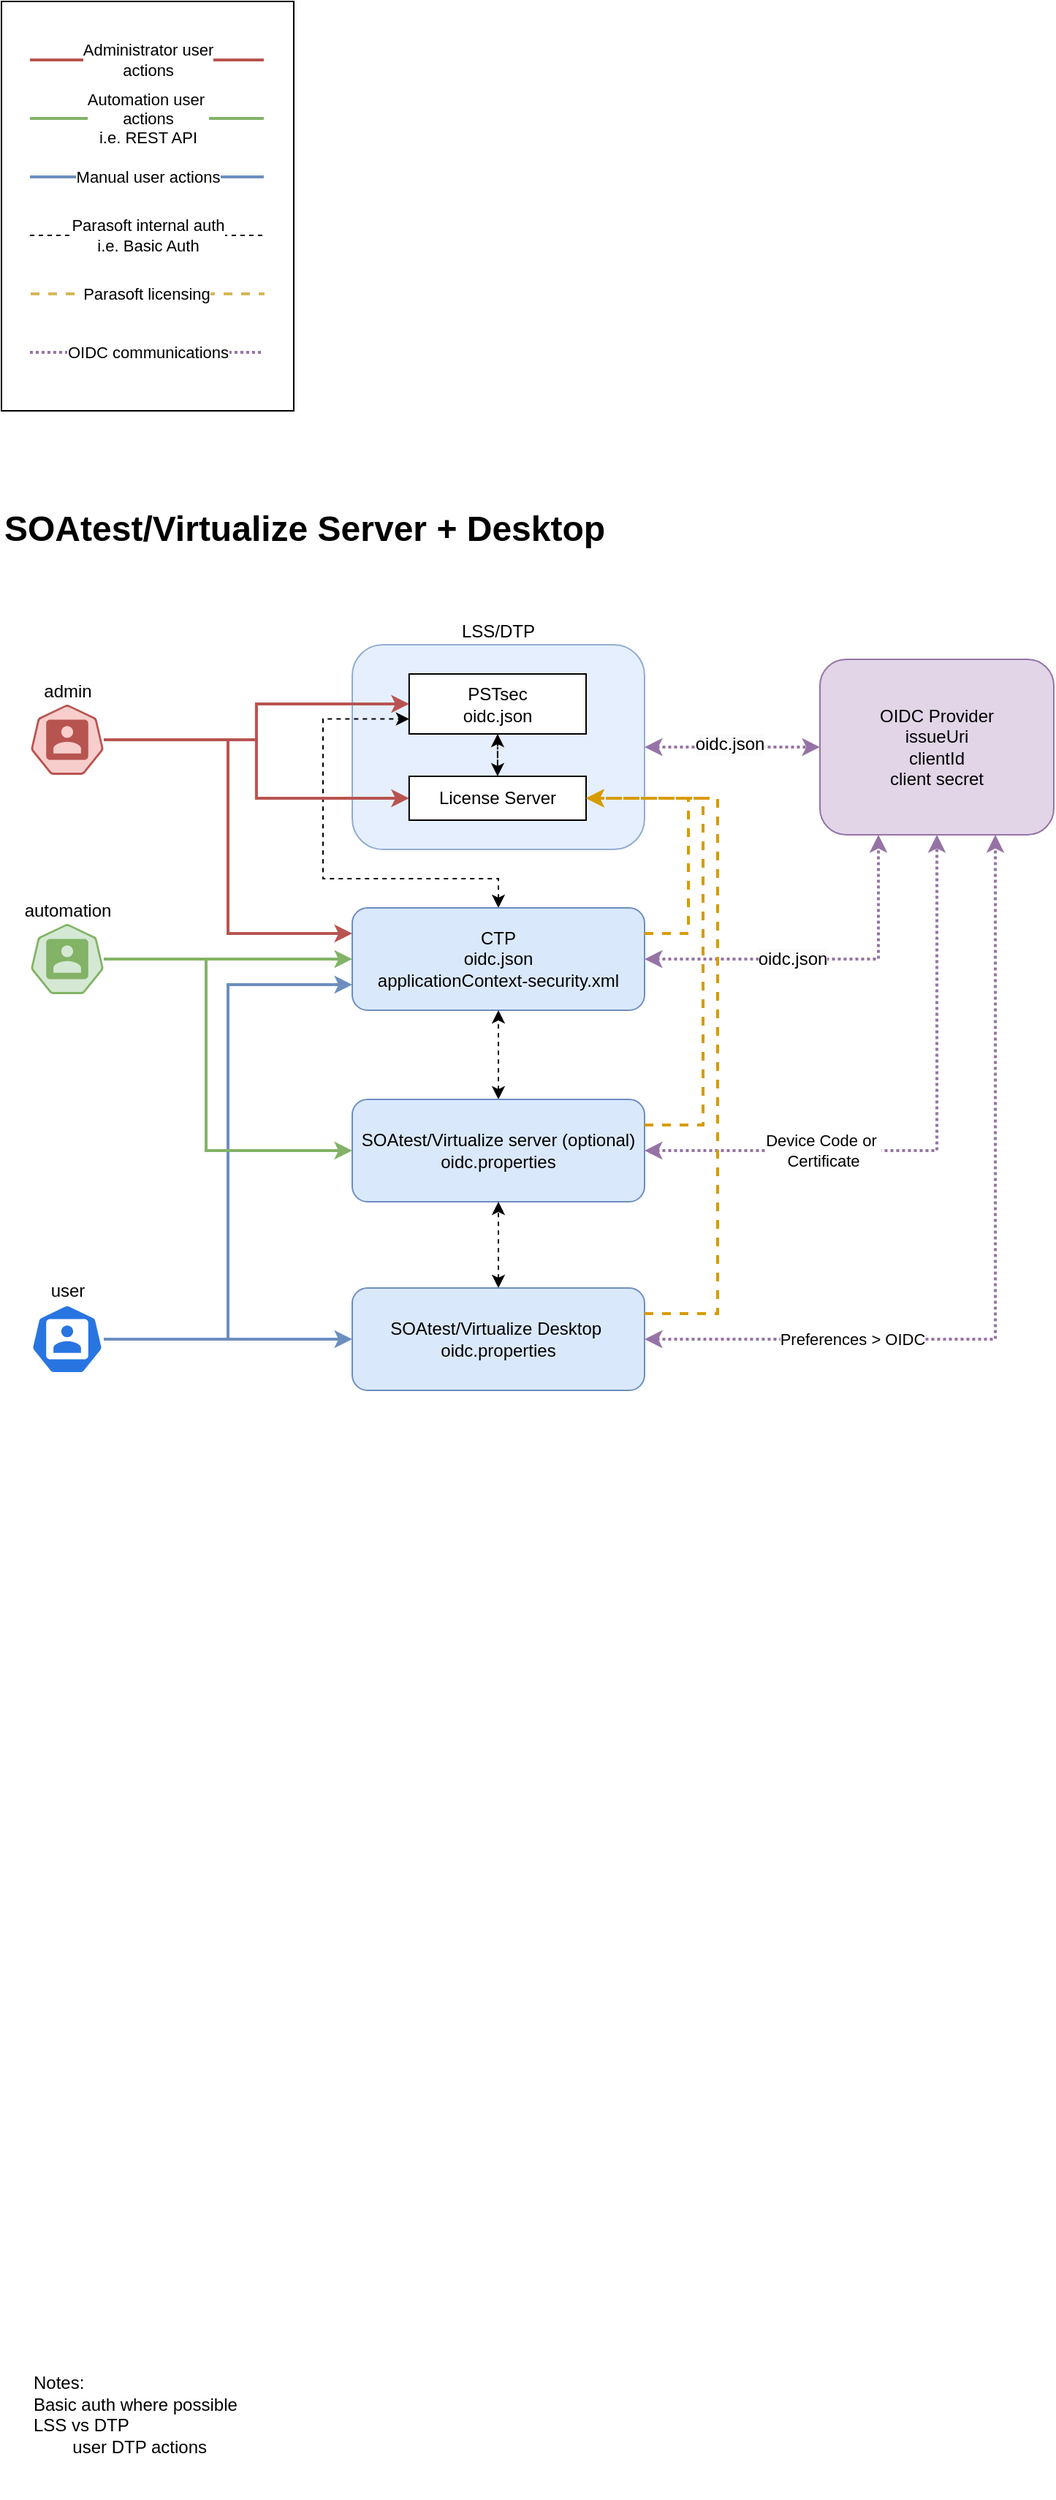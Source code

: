 <mxfile version="27.0.4" pages="2">
  <diagram name="server" id="zfWgrGRvzGyUHNK5W11o">
    <mxGraphModel dx="2066" dy="2203" grid="1" gridSize="10" guides="1" tooltips="1" connect="1" arrows="1" fold="1" page="1" pageScale="1" pageWidth="850" pageHeight="1100" math="0" shadow="0">
      <root>
        <mxCell id="0" />
        <mxCell id="1" parent="0" />
        <mxCell id="5ql7LLEaY8ut6cnvN6Mg-6" value="LSS/DTP" style="rounded=1;whiteSpace=wrap;html=1;labelPosition=center;verticalLabelPosition=top;align=center;verticalAlign=bottom;opacity=70;fillColor=#dae8fc;strokeColor=#6c8ebf;" parent="1" vertex="1">
          <mxGeometry x="320" y="320" width="200" height="140" as="geometry" />
        </mxCell>
        <mxCell id="sDlZ1h2PksgqAk2rioa3-7" style="edgeStyle=orthogonalEdgeStyle;rounded=0;orthogonalLoop=1;jettySize=auto;html=1;entryX=0;entryY=0.75;entryDx=0;entryDy=0;startArrow=classic;startFill=1;dashed=1;strokeWidth=1;" parent="1" source="5ql7LLEaY8ut6cnvN6Mg-7" target="5ql7LLEaY8ut6cnvN6Mg-5" edge="1">
          <mxGeometry relative="1" as="geometry">
            <Array as="points">
              <mxPoint x="420" y="480" />
              <mxPoint x="300" y="480" />
              <mxPoint x="300" y="371" />
            </Array>
          </mxGeometry>
        </mxCell>
        <mxCell id="sDlZ1h2PksgqAk2rioa3-10" style="edgeStyle=orthogonalEdgeStyle;rounded=0;orthogonalLoop=1;jettySize=auto;html=1;entryX=0.25;entryY=1;entryDx=0;entryDy=0;dashed=1;dashPattern=1 1;startArrow=classic;startFill=1;fillColor=#e1d5e7;strokeColor=#9673a6;strokeWidth=2;" parent="1" source="5ql7LLEaY8ut6cnvN6Mg-7" target="5ql7LLEaY8ut6cnvN6Mg-10" edge="1">
          <mxGeometry relative="1" as="geometry" />
        </mxCell>
        <mxCell id="sDlZ1h2PksgqAk2rioa3-16" value="&lt;span style=&quot;font-size: 12px; text-wrap: wrap; background-color: rgb(251, 251, 251);&quot;&gt;oidc.json&lt;/span&gt;" style="edgeLabel;html=1;align=center;verticalAlign=middle;resizable=0;points=[];" parent="sDlZ1h2PksgqAk2rioa3-10" vertex="1" connectable="0">
          <mxGeometry x="-0.178" relative="1" as="geometry">
            <mxPoint as="offset" />
          </mxGeometry>
        </mxCell>
        <mxCell id="5ql7LLEaY8ut6cnvN6Mg-7" value="CTP&lt;div&gt;&lt;div&gt;oidc.json&lt;/div&gt;&lt;div&gt;applicationContext-security.xml&lt;/div&gt;&lt;/div&gt;" style="rounded=1;whiteSpace=wrap;html=1;fillColor=#dae8fc;strokeColor=#6c8ebf;" parent="1" vertex="1">
          <mxGeometry x="320" y="500" width="200" height="70" as="geometry" />
        </mxCell>
        <mxCell id="sDlZ1h2PksgqAk2rioa3-9" style="edgeStyle=orthogonalEdgeStyle;rounded=0;orthogonalLoop=1;jettySize=auto;html=1;entryX=0.5;entryY=1;entryDx=0;entryDy=0;dashed=1;dashPattern=1 1;startArrow=classic;startFill=1;fillColor=#e1d5e7;strokeColor=#9673a6;strokeWidth=2;" parent="1" source="5ql7LLEaY8ut6cnvN6Mg-9" target="5ql7LLEaY8ut6cnvN6Mg-10" edge="1">
          <mxGeometry relative="1" as="geometry" />
        </mxCell>
        <mxCell id="sDlZ1h2PksgqAk2rioa3-15" value="Device Code or&amp;nbsp;&lt;div&gt;Certificate&lt;/div&gt;" style="edgeLabel;html=1;align=center;verticalAlign=middle;resizable=0;points=[];" parent="sDlZ1h2PksgqAk2rioa3-9" vertex="1" connectable="0">
          <mxGeometry x="-0.237" y="-2" relative="1" as="geometry">
            <mxPoint x="-37" y="-2" as="offset" />
          </mxGeometry>
        </mxCell>
        <mxCell id="sDlZ1h2PksgqAk2rioa3-11" style="edgeStyle=orthogonalEdgeStyle;rounded=0;orthogonalLoop=1;jettySize=auto;html=1;entryX=0.5;entryY=1;entryDx=0;entryDy=0;startArrow=classic;startFill=1;dashed=1;strokeWidth=1;" parent="1" source="5ql7LLEaY8ut6cnvN6Mg-9" target="5ql7LLEaY8ut6cnvN6Mg-7" edge="1">
          <mxGeometry relative="1" as="geometry" />
        </mxCell>
        <mxCell id="5ql7LLEaY8ut6cnvN6Mg-9" value="SOAtest/Virtualize server (optional)&lt;div&gt;&lt;div&gt;&lt;div&gt;oidc.properties&lt;/div&gt;&lt;/div&gt;&lt;/div&gt;" style="rounded=1;whiteSpace=wrap;html=1;fillColor=#dae8fc;strokeColor=#6c8ebf;" parent="1" vertex="1">
          <mxGeometry x="320" y="631" width="200" height="70" as="geometry" />
        </mxCell>
        <mxCell id="5ql7LLEaY8ut6cnvN6Mg-10" value="OIDC Provider&lt;div&gt;issueUri&lt;br&gt;&lt;div&gt;clientId&lt;/div&gt;&lt;div&gt;client secret&lt;/div&gt;&lt;/div&gt;" style="rounded=1;whiteSpace=wrap;html=1;fillColor=#e1d5e7;strokeColor=#9673a6;" parent="1" vertex="1">
          <mxGeometry x="640" y="330" width="160" height="120" as="geometry" />
        </mxCell>
        <mxCell id="sDlZ1h2PksgqAk2rioa3-12" style="edgeStyle=orthogonalEdgeStyle;rounded=0;orthogonalLoop=1;jettySize=auto;html=1;entryX=0;entryY=0.75;entryDx=0;entryDy=0;fillColor=#dae8fc;strokeColor=#6c8ebf;strokeWidth=2;" parent="1" source="5ql7LLEaY8ut6cnvN6Mg-13" target="5ql7LLEaY8ut6cnvN6Mg-7" edge="1">
          <mxGeometry relative="1" as="geometry" />
        </mxCell>
        <mxCell id="5ql7LLEaY8ut6cnvN6Mg-13" value="user" style="aspect=fixed;sketch=0;html=1;dashed=0;whitespace=wrap;fillColor=#2875E2;strokeColor=#ffffff;points=[[0.005,0.63,0],[0.1,0.2,0],[0.9,0.2,0],[0.5,0,0],[0.995,0.63,0],[0.72,0.99,0],[0.5,1,0],[0.28,0.99,0]];shape=mxgraph.kubernetes.icon2;prIcon=user;labelPosition=center;verticalLabelPosition=top;align=center;verticalAlign=bottom;" parent="1" vertex="1">
          <mxGeometry x="100" y="771" width="50" height="48" as="geometry" />
        </mxCell>
        <mxCell id="sDlZ1h2PksgqAk2rioa3-1" style="edgeStyle=orthogonalEdgeStyle;rounded=0;orthogonalLoop=1;jettySize=auto;html=1;entryX=0;entryY=0.5;entryDx=0;entryDy=0;fillColor=#f8cecc;strokeColor=#b85450;strokeWidth=2;" parent="1" source="5ql7LLEaY8ut6cnvN6Mg-17" target="5ql7LLEaY8ut6cnvN6Mg-5" edge="1">
          <mxGeometry relative="1" as="geometry" />
        </mxCell>
        <mxCell id="sDlZ1h2PksgqAk2rioa3-5" style="edgeStyle=orthogonalEdgeStyle;rounded=0;orthogonalLoop=1;jettySize=auto;html=1;entryX=0;entryY=0.5;entryDx=0;entryDy=0;fillColor=#f8cecc;strokeColor=#b85450;strokeWidth=2;" parent="1" source="5ql7LLEaY8ut6cnvN6Mg-17" target="5ql7LLEaY8ut6cnvN6Mg-4" edge="1">
          <mxGeometry relative="1" as="geometry" />
        </mxCell>
        <mxCell id="sDlZ1h2PksgqAk2rioa3-13" style="edgeStyle=orthogonalEdgeStyle;rounded=0;orthogonalLoop=1;jettySize=auto;html=1;entryX=0;entryY=0.25;entryDx=0;entryDy=0;fillColor=#f8cecc;strokeColor=#b85450;strokeWidth=2;" parent="1" source="5ql7LLEaY8ut6cnvN6Mg-17" target="5ql7LLEaY8ut6cnvN6Mg-7" edge="1">
          <mxGeometry relative="1" as="geometry" />
        </mxCell>
        <mxCell id="5ql7LLEaY8ut6cnvN6Mg-17" value="admin" style="aspect=fixed;sketch=0;html=1;dashed=0;whitespace=wrap;fillColor=#f8cecc;strokeColor=#b85450;points=[[0.005,0.63,0],[0.1,0.2,0],[0.9,0.2,0],[0.5,0,0],[0.995,0.63,0],[0.72,0.99,0],[0.5,1,0],[0.28,0.99,0]];shape=mxgraph.kubernetes.icon2;prIcon=user;labelPosition=center;verticalLabelPosition=top;align=center;verticalAlign=bottom;" parent="1" vertex="1">
          <mxGeometry x="100" y="361" width="50" height="48" as="geometry" />
        </mxCell>
        <mxCell id="sDlZ1h2PksgqAk2rioa3-4" style="edgeStyle=orthogonalEdgeStyle;rounded=0;orthogonalLoop=1;jettySize=auto;html=1;fillColor=#fff2cc;strokeColor=#000000;dashed=1;startArrow=classic;startFill=1;" parent="1" source="5ql7LLEaY8ut6cnvN6Mg-4" target="5ql7LLEaY8ut6cnvN6Mg-5" edge="1">
          <mxGeometry relative="1" as="geometry" />
        </mxCell>
        <mxCell id="sDlZ1h2PksgqAk2rioa3-14" style="edgeStyle=orthogonalEdgeStyle;rounded=0;orthogonalLoop=1;jettySize=auto;html=1;entryX=0;entryY=0.5;entryDx=0;entryDy=0;dashed=1;dashPattern=1 1;startArrow=classic;startFill=1;exitX=1;exitY=0.5;exitDx=0;exitDy=0;fillColor=#e1d5e7;strokeColor=#9673a6;strokeWidth=2;" parent="1" source="5ql7LLEaY8ut6cnvN6Mg-6" target="5ql7LLEaY8ut6cnvN6Mg-10" edge="1">
          <mxGeometry relative="1" as="geometry" />
        </mxCell>
        <mxCell id="sDlZ1h2PksgqAk2rioa3-18" value="&lt;div style=&quot;font-size: 12px; text-wrap: wrap; background-color: rgb(251, 251, 251);&quot;&gt;oidc.json&lt;/div&gt;" style="edgeLabel;html=1;align=center;verticalAlign=middle;resizable=0;points=[];" parent="sDlZ1h2PksgqAk2rioa3-14" vertex="1" connectable="0">
          <mxGeometry x="-0.035" y="2" relative="1" as="geometry">
            <mxPoint as="offset" />
          </mxGeometry>
        </mxCell>
        <mxCell id="5ql7LLEaY8ut6cnvN6Mg-4" value="License Server" style="rounded=0;whiteSpace=wrap;html=1;" parent="1" vertex="1">
          <mxGeometry x="358.93" y="410" width="121.07" height="30" as="geometry" />
        </mxCell>
        <mxCell id="5ql7LLEaY8ut6cnvN6Mg-5" value="PSTsec&lt;div&gt;oidc.json&lt;/div&gt;" style="rounded=0;whiteSpace=wrap;html=1;" parent="1" vertex="1">
          <mxGeometry x="358.93" y="340" width="121.07" height="41" as="geometry" />
        </mxCell>
        <mxCell id="sDlZ1h2PksgqAk2rioa3-3" style="edgeStyle=orthogonalEdgeStyle;rounded=0;orthogonalLoop=1;jettySize=auto;html=1;entryX=0;entryY=0.5;entryDx=0;entryDy=0;fillColor=#dae8fc;strokeColor=#6c8ebf;strokeWidth=2;" parent="1" source="5ql7LLEaY8ut6cnvN6Mg-13" target="3Ru9GvfBmVZhPDts_vJh-1" edge="1">
          <mxGeometry relative="1" as="geometry">
            <Array as="points" />
          </mxGeometry>
        </mxCell>
        <mxCell id="sDlZ1h2PksgqAk2rioa3-8" style="edgeStyle=orthogonalEdgeStyle;rounded=0;orthogonalLoop=1;jettySize=auto;html=1;fillColor=#ffe6cc;strokeColor=#d79b00;strokeWidth=2;dashed=1;exitX=1;exitY=0.25;exitDx=0;exitDy=0;entryX=1;entryY=0.5;entryDx=0;entryDy=0;" parent="1" source="5ql7LLEaY8ut6cnvN6Mg-7" target="5ql7LLEaY8ut6cnvN6Mg-4" edge="1">
          <mxGeometry relative="1" as="geometry">
            <mxPoint x="450" y="500" as="sourcePoint" />
            <mxPoint x="450" y="440" as="targetPoint" />
            <Array as="points">
              <mxPoint x="550" y="518" />
              <mxPoint x="550" y="425" />
            </Array>
          </mxGeometry>
        </mxCell>
        <mxCell id="sDlZ1h2PksgqAk2rioa3-21" style="edgeStyle=orthogonalEdgeStyle;rounded=0;orthogonalLoop=1;jettySize=auto;html=1;entryX=0;entryY=0.5;entryDx=0;entryDy=0;fillColor=#d5e8d4;strokeColor=#82b366;strokeWidth=2;" parent="1" source="sDlZ1h2PksgqAk2rioa3-19" target="5ql7LLEaY8ut6cnvN6Mg-7" edge="1">
          <mxGeometry relative="1" as="geometry" />
        </mxCell>
        <mxCell id="sDlZ1h2PksgqAk2rioa3-22" style="edgeStyle=orthogonalEdgeStyle;rounded=0;orthogonalLoop=1;jettySize=auto;html=1;entryX=0;entryY=0.5;entryDx=0;entryDy=0;fillColor=#d5e8d4;strokeColor=#82b366;strokeWidth=2;" parent="1" source="sDlZ1h2PksgqAk2rioa3-19" target="5ql7LLEaY8ut6cnvN6Mg-9" edge="1">
          <mxGeometry relative="1" as="geometry">
            <Array as="points">
              <mxPoint x="220" y="535" />
              <mxPoint x="220" y="666" />
            </Array>
          </mxGeometry>
        </mxCell>
        <mxCell id="sDlZ1h2PksgqAk2rioa3-19" value="automation" style="aspect=fixed;sketch=0;html=1;dashed=0;whitespace=wrap;fillColor=#d5e8d4;strokeColor=#82b366;points=[[0.005,0.63,0],[0.1,0.2,0],[0.9,0.2,0],[0.5,0,0],[0.995,0.63,0],[0.72,0.99,0],[0.5,1,0],[0.28,0.99,0]];shape=mxgraph.kubernetes.icon2;prIcon=user;labelPosition=center;verticalLabelPosition=top;align=center;verticalAlign=bottom;" parent="1" vertex="1">
          <mxGeometry x="100" y="511" width="50" height="48" as="geometry" />
        </mxCell>
        <mxCell id="3Ru9GvfBmVZhPDts_vJh-2" style="edgeStyle=orthogonalEdgeStyle;rounded=0;orthogonalLoop=1;jettySize=auto;html=1;entryX=0.5;entryY=1;entryDx=0;entryDy=0;dashed=1;startArrow=classic;startFill=1;strokeWidth=1;" parent="1" source="3Ru9GvfBmVZhPDts_vJh-1" target="5ql7LLEaY8ut6cnvN6Mg-9" edge="1">
          <mxGeometry relative="1" as="geometry" />
        </mxCell>
        <mxCell id="3Ru9GvfBmVZhPDts_vJh-3" style="edgeStyle=orthogonalEdgeStyle;rounded=0;orthogonalLoop=1;jettySize=auto;html=1;entryX=0.75;entryY=1;entryDx=0;entryDy=0;dashed=1;dashPattern=1 1;fillColor=#e1d5e7;strokeColor=#9673a6;strokeWidth=2;startArrow=classic;startFill=1;" parent="1" source="3Ru9GvfBmVZhPDts_vJh-1" target="5ql7LLEaY8ut6cnvN6Mg-10" edge="1">
          <mxGeometry relative="1" as="geometry" />
        </mxCell>
        <mxCell id="3Ru9GvfBmVZhPDts_vJh-4" value="Preferences &amp;gt; OIDC" style="edgeLabel;html=1;align=center;verticalAlign=middle;resizable=0;points=[];" parent="3Ru9GvfBmVZhPDts_vJh-3" vertex="1" connectable="0">
          <mxGeometry x="-0.388" y="-1" relative="1" as="geometry">
            <mxPoint x="-37" y="-1" as="offset" />
          </mxGeometry>
        </mxCell>
        <mxCell id="3Ru9GvfBmVZhPDts_vJh-1" value="SOAtest/Virtualize Desktop&amp;nbsp;&lt;div&gt;&lt;div&gt;oidc.properties&lt;/div&gt;&lt;/div&gt;" style="rounded=1;whiteSpace=wrap;html=1;fillColor=#dae8fc;strokeColor=#6c8ebf;" parent="1" vertex="1">
          <mxGeometry x="320" y="760" width="200" height="70" as="geometry" />
        </mxCell>
        <mxCell id="3Ru9GvfBmVZhPDts_vJh-6" style="edgeStyle=orthogonalEdgeStyle;rounded=0;orthogonalLoop=1;jettySize=auto;html=1;fillColor=#ffe6cc;strokeColor=#d79b00;strokeWidth=2;dashed=1;entryX=1;entryY=0.5;entryDx=0;entryDy=0;exitX=1;exitY=0.25;exitDx=0;exitDy=0;" parent="1" source="5ql7LLEaY8ut6cnvN6Mg-9" target="5ql7LLEaY8ut6cnvN6Mg-4" edge="1">
          <mxGeometry relative="1" as="geometry">
            <mxPoint x="470" y="520" as="sourcePoint" />
            <mxPoint x="470" y="460" as="targetPoint" />
            <Array as="points">
              <mxPoint x="560" y="649" />
              <mxPoint x="560" y="425" />
            </Array>
          </mxGeometry>
        </mxCell>
        <mxCell id="3Ru9GvfBmVZhPDts_vJh-7" style="edgeStyle=orthogonalEdgeStyle;rounded=0;orthogonalLoop=1;jettySize=auto;html=1;fillColor=#ffe6cc;strokeColor=#d79b00;strokeWidth=2;dashed=1;entryX=1;entryY=0.5;entryDx=0;entryDy=0;exitX=1;exitY=0.25;exitDx=0;exitDy=0;" parent="1" source="3Ru9GvfBmVZhPDts_vJh-1" target="5ql7LLEaY8ut6cnvN6Mg-4" edge="1">
          <mxGeometry relative="1" as="geometry">
            <mxPoint x="530" y="659" as="sourcePoint" />
            <mxPoint x="490" y="435" as="targetPoint" />
            <Array as="points">
              <mxPoint x="570" y="778" />
              <mxPoint x="570" y="425" />
            </Array>
          </mxGeometry>
        </mxCell>
        <mxCell id="3Ru9GvfBmVZhPDts_vJh-17" value="" style="group" parent="1" vertex="1" connectable="0">
          <mxGeometry x="80" y="-120" width="200" height="280" as="geometry" />
        </mxCell>
        <mxCell id="3Ru9GvfBmVZhPDts_vJh-12" value="" style="rounded=0;whiteSpace=wrap;html=1;" parent="3Ru9GvfBmVZhPDts_vJh-17" vertex="1">
          <mxGeometry width="200" height="280" as="geometry" />
        </mxCell>
        <mxCell id="sDlZ1h2PksgqAk2rioa3-23" value="" style="endArrow=none;html=1;rounded=0;strokeWidth=2;fillColor=#f8cecc;strokeColor=#b85450;" parent="3Ru9GvfBmVZhPDts_vJh-17" edge="1">
          <mxGeometry width="50" height="50" relative="1" as="geometry">
            <mxPoint x="19.47" y="40" as="sourcePoint" />
            <mxPoint x="179.47" y="40" as="targetPoint" />
          </mxGeometry>
        </mxCell>
        <mxCell id="sDlZ1h2PksgqAk2rioa3-26" value="Administrator user&lt;div&gt;actions&lt;/div&gt;" style="edgeLabel;html=1;align=center;verticalAlign=middle;resizable=0;points=[];" parent="sDlZ1h2PksgqAk2rioa3-23" vertex="1" connectable="0">
          <mxGeometry y="-2" relative="1" as="geometry">
            <mxPoint y="-2" as="offset" />
          </mxGeometry>
        </mxCell>
        <mxCell id="sDlZ1h2PksgqAk2rioa3-27" value="" style="endArrow=none;html=1;rounded=0;strokeWidth=2;fillColor=#d5e8d4;strokeColor=#82b366;" parent="3Ru9GvfBmVZhPDts_vJh-17" edge="1">
          <mxGeometry width="50" height="50" relative="1" as="geometry">
            <mxPoint x="19.47" y="80" as="sourcePoint" />
            <mxPoint x="179.47" y="80" as="targetPoint" />
          </mxGeometry>
        </mxCell>
        <mxCell id="sDlZ1h2PksgqAk2rioa3-28" value="Automation user&amp;nbsp;&lt;div&gt;actions&lt;/div&gt;&lt;div&gt;i.e. REST API&lt;/div&gt;" style="edgeLabel;html=1;align=center;verticalAlign=middle;resizable=0;points=[];" parent="sDlZ1h2PksgqAk2rioa3-27" vertex="1" connectable="0">
          <mxGeometry y="-2" relative="1" as="geometry">
            <mxPoint y="-2" as="offset" />
          </mxGeometry>
        </mxCell>
        <mxCell id="sDlZ1h2PksgqAk2rioa3-29" value="" style="endArrow=none;html=1;rounded=0;strokeWidth=2;fillColor=#dae8fc;strokeColor=#6c8ebf;" parent="3Ru9GvfBmVZhPDts_vJh-17" edge="1">
          <mxGeometry width="50" height="50" relative="1" as="geometry">
            <mxPoint x="19.47" y="120" as="sourcePoint" />
            <mxPoint x="179.47" y="120" as="targetPoint" />
          </mxGeometry>
        </mxCell>
        <mxCell id="sDlZ1h2PksgqAk2rioa3-30" value="Manual user actions" style="edgeLabel;html=1;align=center;verticalAlign=middle;resizable=0;points=[];" parent="sDlZ1h2PksgqAk2rioa3-29" vertex="1" connectable="0">
          <mxGeometry y="-2" relative="1" as="geometry">
            <mxPoint y="-2" as="offset" />
          </mxGeometry>
        </mxCell>
        <mxCell id="sDlZ1h2PksgqAk2rioa3-32" value="" style="endArrow=none;html=1;rounded=0;dashed=1;" parent="3Ru9GvfBmVZhPDts_vJh-17" edge="1">
          <mxGeometry width="50" height="50" relative="1" as="geometry">
            <mxPoint x="19.47" y="160" as="sourcePoint" />
            <mxPoint x="179.47" y="160" as="targetPoint" />
          </mxGeometry>
        </mxCell>
        <mxCell id="sDlZ1h2PksgqAk2rioa3-33" value="Parasoft internal auth&lt;div&gt;i.e. Basic Auth&lt;/div&gt;" style="edgeLabel;html=1;align=center;verticalAlign=middle;resizable=0;points=[];" parent="sDlZ1h2PksgqAk2rioa3-32" vertex="1" connectable="0">
          <mxGeometry y="-2" relative="1" as="geometry">
            <mxPoint y="-2" as="offset" />
          </mxGeometry>
        </mxCell>
        <mxCell id="sDlZ1h2PksgqAk2rioa3-34" value="" style="endArrow=none;html=1;rounded=0;dashed=1;dashPattern=1 1;fillColor=#e1d5e7;strokeColor=#9673a6;strokeWidth=2;" parent="3Ru9GvfBmVZhPDts_vJh-17" edge="1">
          <mxGeometry width="50" height="50" relative="1" as="geometry">
            <mxPoint x="19.47" y="240" as="sourcePoint" />
            <mxPoint x="179.47" y="240" as="targetPoint" />
          </mxGeometry>
        </mxCell>
        <mxCell id="sDlZ1h2PksgqAk2rioa3-35" value="OIDC communications" style="edgeLabel;html=1;align=center;verticalAlign=middle;resizable=0;points=[];" parent="sDlZ1h2PksgqAk2rioa3-34" vertex="1" connectable="0">
          <mxGeometry y="-2" relative="1" as="geometry">
            <mxPoint y="-2" as="offset" />
          </mxGeometry>
        </mxCell>
        <mxCell id="3Ru9GvfBmVZhPDts_vJh-9" value="" style="endArrow=none;dashed=1;html=1;rounded=0;fillColor=#fff2cc;strokeColor=#D6B656;strokeWidth=2;" parent="3Ru9GvfBmVZhPDts_vJh-17" edge="1">
          <mxGeometry width="50" height="50" relative="1" as="geometry">
            <mxPoint x="20" y="200" as="sourcePoint" />
            <mxPoint x="180" y="200" as="targetPoint" />
          </mxGeometry>
        </mxCell>
        <mxCell id="3Ru9GvfBmVZhPDts_vJh-11" value="Parasoft licensing" style="edgeLabel;html=1;align=center;verticalAlign=middle;resizable=0;points=[];" parent="3Ru9GvfBmVZhPDts_vJh-9" vertex="1" connectable="0">
          <mxGeometry x="-0.013" relative="1" as="geometry">
            <mxPoint as="offset" />
          </mxGeometry>
        </mxCell>
        <mxCell id="i5ahECrliiDfvgsjsJy0-2" value="&lt;h1 style=&quot;margin-top: 0px;&quot;&gt;SOAtest/Virtualize Server + Desktop&lt;/h1&gt;" style="text;html=1;whiteSpace=wrap;overflow=hidden;rounded=0;" parent="1" vertex="1">
          <mxGeometry x="80" y="220" width="510" height="60" as="geometry" />
        </mxCell>
        <mxCell id="F6UMAHc0CZ2AsxDH3K9--2" value="Notes:&lt;div&gt;Basic auth where possible&lt;/div&gt;&lt;div&gt;LSS vs DTP&lt;/div&gt;&lt;div&gt;&lt;span style=&quot;white-space: pre;&quot;&gt;&#x9;&lt;/span&gt;user DTP actions&lt;br&gt;&lt;/div&gt;&lt;div&gt;&lt;br&gt;&lt;/div&gt;&lt;div&gt;&lt;br&gt;&lt;/div&gt;" style="text;html=1;align=left;verticalAlign=middle;whiteSpace=wrap;rounded=0;" parent="1" vertex="1">
          <mxGeometry x="100" y="1530" width="190" height="30" as="geometry" />
        </mxCell>
      </root>
    </mxGraphModel>
  </diagram>
  <diagram id="Htcg3VcZnB-sOYIWEXJR" name="cli">
    <mxGraphModel dx="2066" dy="1103" grid="1" gridSize="10" guides="1" tooltips="1" connect="1" arrows="1" fold="1" page="1" pageScale="1" pageWidth="850" pageHeight="1100" math="0" shadow="0">
      <root>
        <mxCell id="0" />
        <mxCell id="1" parent="0" />
        <mxCell id="RoFD-TbHpcaxXoeA8XSh-1" value="LSS/DTP" style="rounded=1;whiteSpace=wrap;html=1;labelPosition=center;verticalLabelPosition=top;align=center;verticalAlign=bottom;opacity=70;fillColor=#dae8fc;strokeColor=#6c8ebf;" vertex="1" parent="1">
          <mxGeometry x="320" y="200" width="200" height="140" as="geometry" />
        </mxCell>
        <mxCell id="RoFD-TbHpcaxXoeA8XSh-2" style="edgeStyle=orthogonalEdgeStyle;rounded=0;orthogonalLoop=1;jettySize=auto;html=1;entryX=0.5;entryY=1;entryDx=0;entryDy=0;dashed=1;dashPattern=1 1;startArrow=classic;startFill=1;fillColor=#e1d5e7;strokeColor=#9673a6;strokeWidth=2;" edge="1" parent="1" source="RoFD-TbHpcaxXoeA8XSh-4" target="RoFD-TbHpcaxXoeA8XSh-5">
          <mxGeometry relative="1" as="geometry" />
        </mxCell>
        <mxCell id="RoFD-TbHpcaxXoeA8XSh-3" value="Device Code or&amp;nbsp;&lt;div&gt;Certificate&lt;/div&gt;" style="edgeLabel;html=1;align=center;verticalAlign=middle;resizable=0;points=[];" vertex="1" connectable="0" parent="RoFD-TbHpcaxXoeA8XSh-2">
          <mxGeometry x="-0.237" y="-2" relative="1" as="geometry">
            <mxPoint x="1" y="-2" as="offset" />
          </mxGeometry>
        </mxCell>
        <mxCell id="RoFD-TbHpcaxXoeA8XSh-4" value="&lt;div&gt;SOAtest/Jtest/dotTest CLI (optional)&lt;br&gt;&lt;div&gt;&lt;div&gt;oidc.properties&lt;/div&gt;&lt;/div&gt;&lt;/div&gt;" style="rounded=1;whiteSpace=wrap;html=1;fillColor=#dae8fc;strokeColor=#6c8ebf;" vertex="1" parent="1">
          <mxGeometry x="320" y="380" width="200" height="70" as="geometry" />
        </mxCell>
        <mxCell id="RoFD-TbHpcaxXoeA8XSh-5" value="OIDC Provider&lt;div&gt;issueUri&lt;br&gt;&lt;div&gt;clientId&lt;/div&gt;&lt;div&gt;client secret&lt;/div&gt;&lt;/div&gt;" style="rounded=1;whiteSpace=wrap;html=1;fillColor=#e1d5e7;strokeColor=#9673a6;" vertex="1" parent="1">
          <mxGeometry x="640" y="210" width="160" height="120" as="geometry" />
        </mxCell>
        <mxCell id="RoFD-TbHpcaxXoeA8XSh-6" value="user" style="aspect=fixed;sketch=0;html=1;dashed=0;whitespace=wrap;fillColor=#2875E2;strokeColor=#ffffff;points=[[0.005,0.63,0],[0.1,0.2,0],[0.9,0.2,0],[0.5,0,0],[0.995,0.63,0],[0.72,0.99,0],[0.5,1,0],[0.28,0.99,0]];shape=mxgraph.kubernetes.icon2;prIcon=user;labelPosition=center;verticalLabelPosition=top;align=center;verticalAlign=bottom;" vertex="1" parent="1">
          <mxGeometry x="100" y="521" width="50" height="48" as="geometry" />
        </mxCell>
        <mxCell id="RoFD-TbHpcaxXoeA8XSh-7" style="edgeStyle=orthogonalEdgeStyle;rounded=0;orthogonalLoop=1;jettySize=auto;html=1;entryX=0;entryY=0.5;entryDx=0;entryDy=0;fillColor=#f8cecc;strokeColor=#b85450;strokeWidth=2;" edge="1" parent="1" source="RoFD-TbHpcaxXoeA8XSh-9" target="RoFD-TbHpcaxXoeA8XSh-14">
          <mxGeometry relative="1" as="geometry" />
        </mxCell>
        <mxCell id="RoFD-TbHpcaxXoeA8XSh-8" style="edgeStyle=orthogonalEdgeStyle;rounded=0;orthogonalLoop=1;jettySize=auto;html=1;entryX=0;entryY=0.5;entryDx=0;entryDy=0;fillColor=#f8cecc;strokeColor=#b85450;strokeWidth=2;" edge="1" parent="1" source="RoFD-TbHpcaxXoeA8XSh-9" target="RoFD-TbHpcaxXoeA8XSh-13">
          <mxGeometry relative="1" as="geometry" />
        </mxCell>
        <mxCell id="RoFD-TbHpcaxXoeA8XSh-9" value="admin" style="aspect=fixed;sketch=0;html=1;dashed=0;whitespace=wrap;fillColor=#f8cecc;strokeColor=#b85450;points=[[0.005,0.63,0],[0.1,0.2,0],[0.9,0.2,0],[0.5,0,0],[0.995,0.63,0],[0.72,0.99,0],[0.5,1,0],[0.28,0.99,0]];shape=mxgraph.kubernetes.icon2;prIcon=user;labelPosition=center;verticalLabelPosition=top;align=center;verticalAlign=bottom;" vertex="1" parent="1">
          <mxGeometry x="100" y="241" width="50" height="48" as="geometry" />
        </mxCell>
        <mxCell id="RoFD-TbHpcaxXoeA8XSh-10" style="edgeStyle=orthogonalEdgeStyle;rounded=0;orthogonalLoop=1;jettySize=auto;html=1;fillColor=#fff2cc;strokeColor=#000000;dashed=1;startArrow=classic;startFill=1;" edge="1" parent="1" source="RoFD-TbHpcaxXoeA8XSh-13" target="RoFD-TbHpcaxXoeA8XSh-14">
          <mxGeometry relative="1" as="geometry" />
        </mxCell>
        <mxCell id="RoFD-TbHpcaxXoeA8XSh-11" style="edgeStyle=orthogonalEdgeStyle;rounded=0;orthogonalLoop=1;jettySize=auto;html=1;entryX=0;entryY=0.5;entryDx=0;entryDy=0;dashed=1;dashPattern=1 1;startArrow=classic;startFill=1;exitX=1;exitY=0.5;exitDx=0;exitDy=0;fillColor=#e1d5e7;strokeColor=#9673a6;strokeWidth=2;" edge="1" parent="1" source="RoFD-TbHpcaxXoeA8XSh-1" target="RoFD-TbHpcaxXoeA8XSh-5">
          <mxGeometry relative="1" as="geometry" />
        </mxCell>
        <mxCell id="RoFD-TbHpcaxXoeA8XSh-12" value="&lt;div style=&quot;font-size: 12px; text-wrap: wrap; background-color: rgb(251, 251, 251);&quot;&gt;oidc.json&lt;/div&gt;" style="edgeLabel;html=1;align=center;verticalAlign=middle;resizable=0;points=[];" vertex="1" connectable="0" parent="RoFD-TbHpcaxXoeA8XSh-11">
          <mxGeometry x="-0.035" y="2" relative="1" as="geometry">
            <mxPoint as="offset" />
          </mxGeometry>
        </mxCell>
        <mxCell id="RoFD-TbHpcaxXoeA8XSh-13" value="License Server" style="rounded=0;whiteSpace=wrap;html=1;" vertex="1" parent="1">
          <mxGeometry x="358.93" y="290" width="121.07" height="30" as="geometry" />
        </mxCell>
        <mxCell id="RoFD-TbHpcaxXoeA8XSh-14" value="PSTsec&lt;div&gt;oidc.json&lt;/div&gt;" style="rounded=0;whiteSpace=wrap;html=1;" vertex="1" parent="1">
          <mxGeometry x="358.93" y="220" width="121.07" height="41" as="geometry" />
        </mxCell>
        <mxCell id="RoFD-TbHpcaxXoeA8XSh-15" style="edgeStyle=orthogonalEdgeStyle;rounded=0;orthogonalLoop=1;jettySize=auto;html=1;entryX=0;entryY=0.5;entryDx=0;entryDy=0;fillColor=#dae8fc;strokeColor=#6c8ebf;strokeWidth=2;" edge="1" parent="1" source="RoFD-TbHpcaxXoeA8XSh-6" target="RoFD-TbHpcaxXoeA8XSh-20">
          <mxGeometry relative="1" as="geometry">
            <Array as="points" />
          </mxGeometry>
        </mxCell>
        <mxCell id="RoFD-TbHpcaxXoeA8XSh-16" style="edgeStyle=orthogonalEdgeStyle;rounded=0;orthogonalLoop=1;jettySize=auto;html=1;entryX=0;entryY=0.5;entryDx=0;entryDy=0;fillColor=#d5e8d4;strokeColor=#82b366;strokeWidth=2;" edge="1" parent="1" source="RoFD-TbHpcaxXoeA8XSh-17" target="RoFD-TbHpcaxXoeA8XSh-4">
          <mxGeometry relative="1" as="geometry">
            <Array as="points">
              <mxPoint x="280" y="415" />
              <mxPoint x="280" y="415" />
            </Array>
          </mxGeometry>
        </mxCell>
        <mxCell id="RoFD-TbHpcaxXoeA8XSh-17" value="automation" style="aspect=fixed;sketch=0;html=1;dashed=0;whitespace=wrap;fillColor=#d5e8d4;strokeColor=#82b366;points=[[0.005,0.63,0],[0.1,0.2,0],[0.9,0.2,0],[0.5,0,0],[0.995,0.63,0],[0.72,0.99,0],[0.5,1,0],[0.28,0.99,0]];shape=mxgraph.kubernetes.icon2;prIcon=user;labelPosition=center;verticalLabelPosition=top;align=center;verticalAlign=bottom;" vertex="1" parent="1">
          <mxGeometry x="100" y="391" width="50" height="48" as="geometry" />
        </mxCell>
        <mxCell id="RoFD-TbHpcaxXoeA8XSh-18" style="edgeStyle=orthogonalEdgeStyle;rounded=0;orthogonalLoop=1;jettySize=auto;html=1;entryX=0.75;entryY=1;entryDx=0;entryDy=0;dashed=1;dashPattern=1 1;fillColor=#e1d5e7;strokeColor=#9673a6;strokeWidth=2;startArrow=classic;startFill=1;" edge="1" parent="1" source="RoFD-TbHpcaxXoeA8XSh-20" target="RoFD-TbHpcaxXoeA8XSh-5">
          <mxGeometry relative="1" as="geometry" />
        </mxCell>
        <mxCell id="RoFD-TbHpcaxXoeA8XSh-19" value="Preferences &amp;gt; OpenID Connect" style="edgeLabel;html=1;align=center;verticalAlign=middle;resizable=0;points=[];" vertex="1" connectable="0" parent="RoFD-TbHpcaxXoeA8XSh-18">
          <mxGeometry x="-0.388" y="-1" relative="1" as="geometry">
            <mxPoint x="-19" y="-1" as="offset" />
          </mxGeometry>
        </mxCell>
        <mxCell id="RoFD-TbHpcaxXoeA8XSh-20" value="SOAtest/Jtest/dotTest Desktop&amp;nbsp;&lt;div&gt;&lt;div&gt;oidc.properties&lt;/div&gt;&lt;/div&gt;" style="rounded=1;whiteSpace=wrap;html=1;fillColor=#dae8fc;strokeColor=#6c8ebf;" vertex="1" parent="1">
          <mxGeometry x="320" y="510" width="200" height="70" as="geometry" />
        </mxCell>
        <mxCell id="RoFD-TbHpcaxXoeA8XSh-21" style="edgeStyle=orthogonalEdgeStyle;rounded=0;orthogonalLoop=1;jettySize=auto;html=1;fillColor=#ffe6cc;strokeColor=#d79b00;strokeWidth=2;dashed=1;entryX=1;entryY=0.5;entryDx=0;entryDy=0;exitX=1;exitY=0.25;exitDx=0;exitDy=0;" edge="1" parent="1" source="RoFD-TbHpcaxXoeA8XSh-4" target="RoFD-TbHpcaxXoeA8XSh-13">
          <mxGeometry relative="1" as="geometry">
            <mxPoint x="470" y="400" as="sourcePoint" />
            <mxPoint x="470" y="340" as="targetPoint" />
            <Array as="points">
              <mxPoint x="560" y="398" />
              <mxPoint x="560" y="305" />
            </Array>
          </mxGeometry>
        </mxCell>
        <mxCell id="RoFD-TbHpcaxXoeA8XSh-22" style="edgeStyle=orthogonalEdgeStyle;rounded=0;orthogonalLoop=1;jettySize=auto;html=1;fillColor=#ffe6cc;strokeColor=#d79b00;strokeWidth=2;dashed=1;entryX=1;entryY=0.5;entryDx=0;entryDy=0;exitX=1;exitY=0.25;exitDx=0;exitDy=0;" edge="1" parent="1" source="RoFD-TbHpcaxXoeA8XSh-20" target="RoFD-TbHpcaxXoeA8XSh-13">
          <mxGeometry relative="1" as="geometry">
            <mxPoint x="530" y="539" as="sourcePoint" />
            <mxPoint x="490" y="315" as="targetPoint" />
            <Array as="points">
              <mxPoint x="570" y="528" />
              <mxPoint x="570" y="305" />
            </Array>
          </mxGeometry>
        </mxCell>
        <mxCell id="RoFD-TbHpcaxXoeA8XSh-24" value="Text" style="text;html=1;align=center;verticalAlign=middle;whiteSpace=wrap;rounded=0;" vertex="1" parent="1">
          <mxGeometry x="500" y="450" width="60" height="30" as="geometry" />
        </mxCell>
      </root>
    </mxGraphModel>
  </diagram>
</mxfile>
